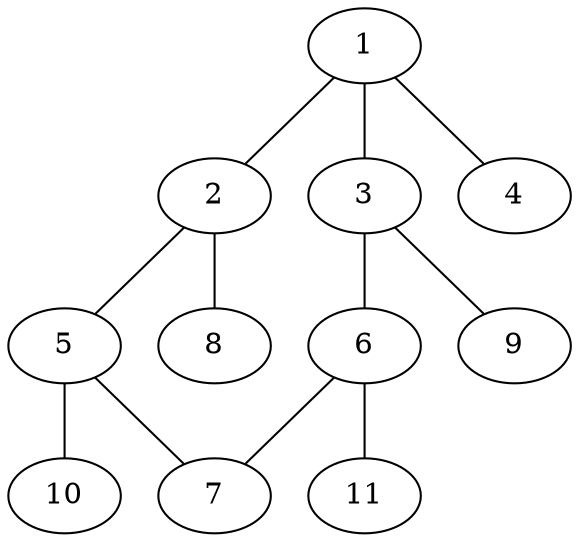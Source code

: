 graph molecule_1055 {
	1	 [chem=C];
	2	 [chem=C];
	1 -- 2	 [valence=2];
	3	 [chem=C];
	1 -- 3	 [valence=1];
	4	 [chem=Cl];
	1 -- 4	 [valence=1];
	5	 [chem=C];
	2 -- 5	 [valence=1];
	8	 [chem=H];
	2 -- 8	 [valence=1];
	6	 [chem=C];
	3 -- 6	 [valence=2];
	9	 [chem=H];
	3 -- 9	 [valence=1];
	7	 [chem=N];
	5 -- 7	 [valence=2];
	10	 [chem=H];
	5 -- 10	 [valence=1];
	6 -- 7	 [valence=1];
	11	 [chem=H];
	6 -- 11	 [valence=1];
}
